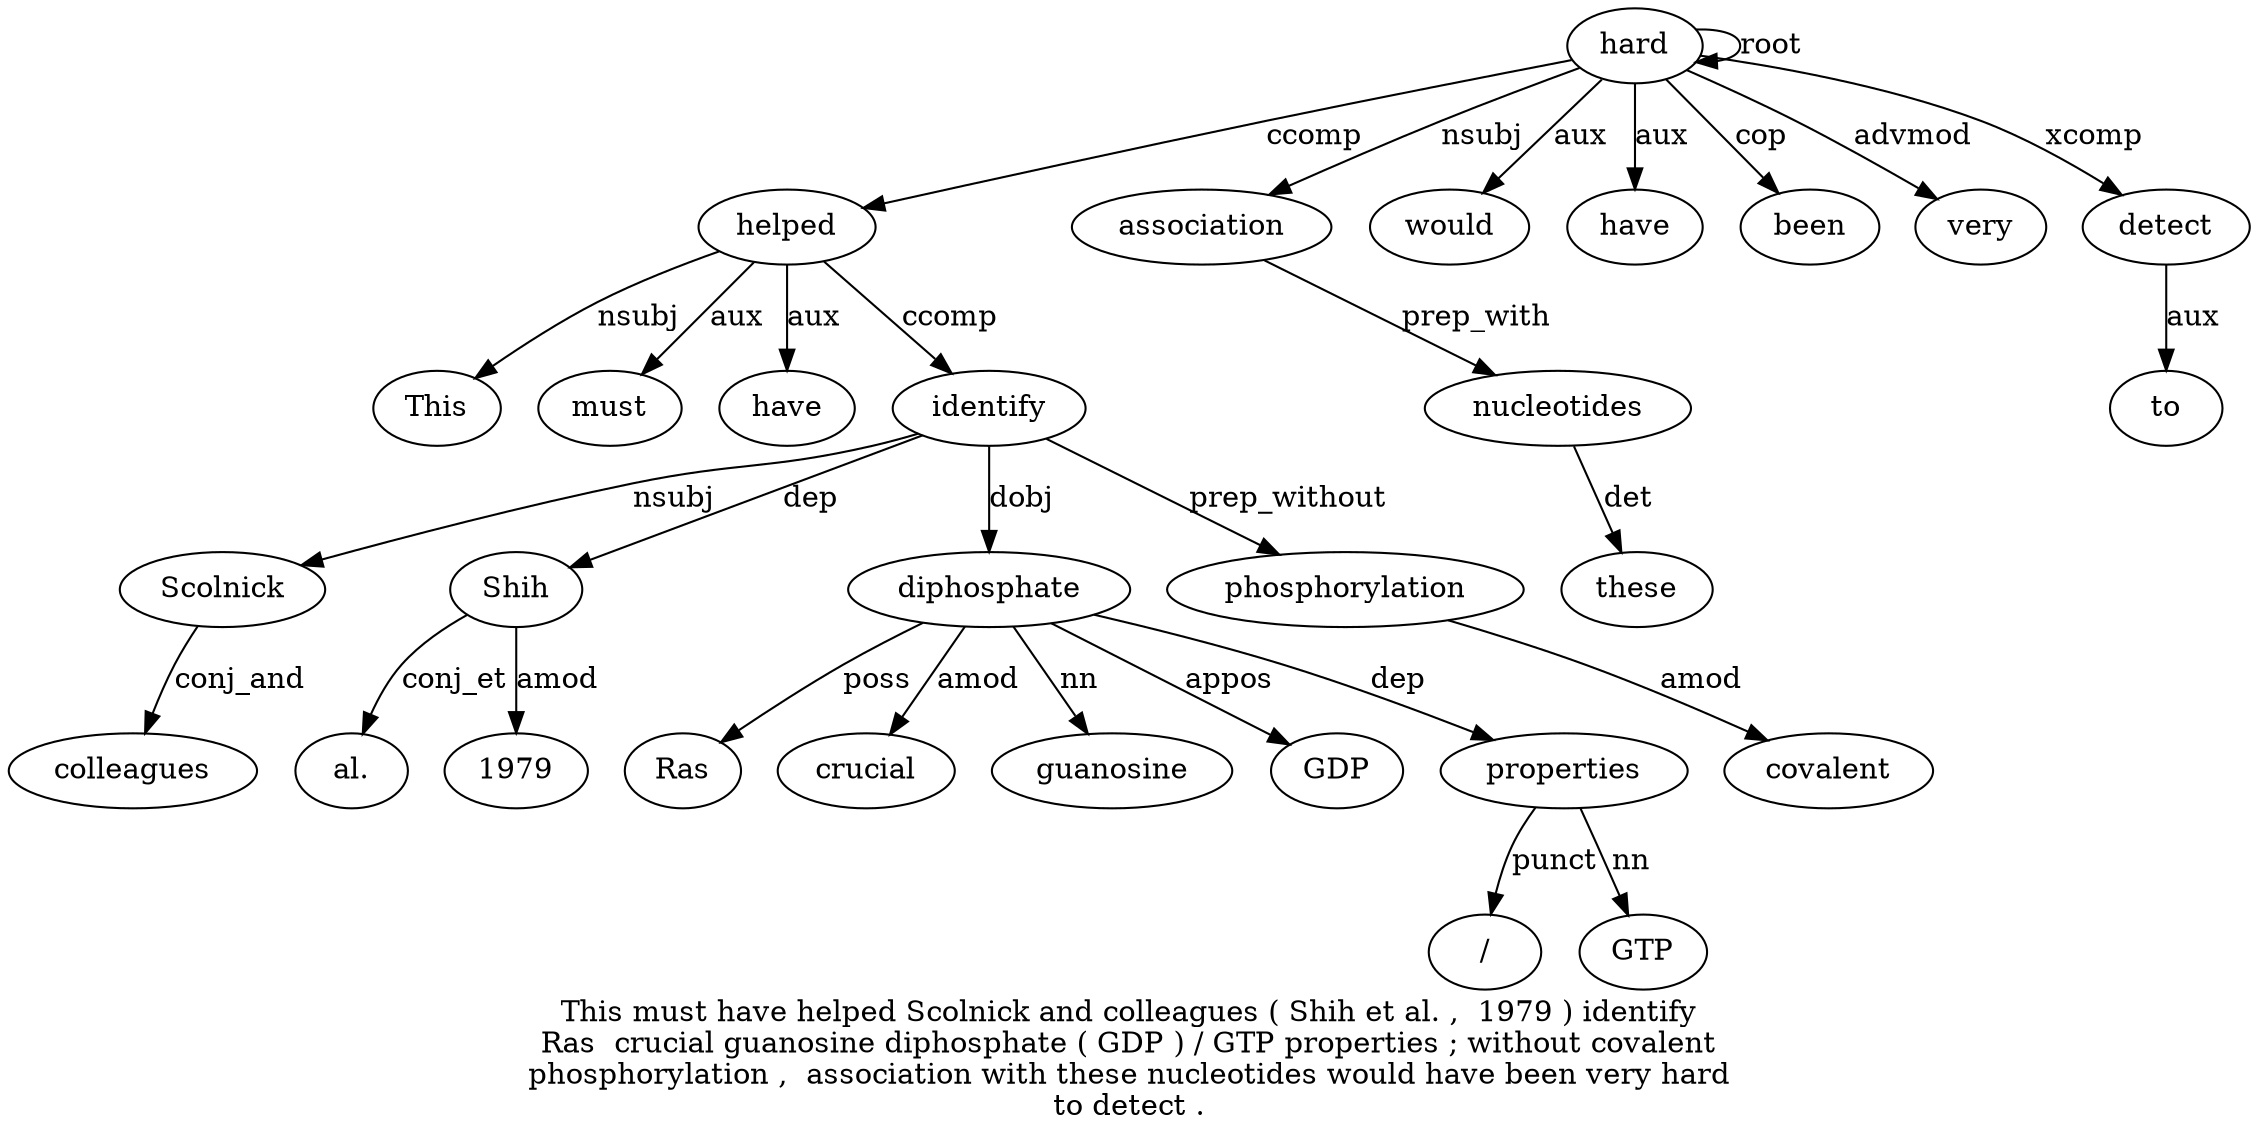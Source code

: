 digraph "This must have helped Scolnick and colleagues ( Shih et al. ,  1979 ) identify Ras  crucial guanosine diphosphate ( GDP ) / GTP properties ; without covalent phosphorylation ,  association with these nucleotides would have been very hard to detect ." {
label="This must have helped Scolnick and colleagues ( Shih et al. ,  1979 ) identify
Ras  crucial guanosine diphosphate ( GDP ) / GTP properties ; without covalent
phosphorylation ,  association with these nucleotides would have been very hard
to detect .";
helped4 [style=filled, fillcolor=white, label=helped];
This1 [style=filled, fillcolor=white, label=This];
helped4 -> This1  [label=nsubj];
must2 [style=filled, fillcolor=white, label=must];
helped4 -> must2  [label=aux];
have3 [style=filled, fillcolor=white, label=have];
helped4 -> have3  [label=aux];
hard40 [style=filled, fillcolor=white, label=hard];
hard40 -> helped4  [label=ccomp];
identify15 [style=filled, fillcolor=white, label=identify];
Scolnick5 [style=filled, fillcolor=white, label=Scolnick];
identify15 -> Scolnick5  [label=nsubj];
colleagues7 [style=filled, fillcolor=white, label=colleagues];
Scolnick5 -> colleagues7  [label=conj_and];
Shih9 [style=filled, fillcolor=white, label=Shih];
identify15 -> Shih9  [label=dep];
"al.11" [style=filled, fillcolor=white, label="al."];
Shih9 -> "al.11"  [label=conj_et];
197913 [style=filled, fillcolor=white, label=1979];
Shih9 -> 197913  [label=amod];
helped4 -> identify15  [label=ccomp];
diphosphate20 [style=filled, fillcolor=white, label=diphosphate];
Ras16 [style=filled, fillcolor=white, label=Ras];
diphosphate20 -> Ras16  [label=poss];
crucial18 [style=filled, fillcolor=white, label=crucial];
diphosphate20 -> crucial18  [label=amod];
guanosine19 [style=filled, fillcolor=white, label=guanosine];
diphosphate20 -> guanosine19  [label=nn];
identify15 -> diphosphate20  [label=dobj];
GDP22 [style=filled, fillcolor=white, label=GDP];
diphosphate20 -> GDP22  [label=appos];
properties26 [style=filled, fillcolor=white, label=properties];
"/24" [style=filled, fillcolor=white, label="/"];
properties26 -> "/24"  [label=punct];
GTP25 [style=filled, fillcolor=white, label=GTP];
properties26 -> GTP25  [label=nn];
diphosphate20 -> properties26  [label=dep];
phosphorylation30 [style=filled, fillcolor=white, label=phosphorylation];
covalent29 [style=filled, fillcolor=white, label=covalent];
phosphorylation30 -> covalent29  [label=amod];
identify15 -> phosphorylation30  [label=prep_without];
association32 [style=filled, fillcolor=white, label=association];
hard40 -> association32  [label=nsubj];
nucleotides35 [style=filled, fillcolor=white, label=nucleotides];
these34 [style=filled, fillcolor=white, label=these];
nucleotides35 -> these34  [label=det];
association32 -> nucleotides35  [label=prep_with];
would36 [style=filled, fillcolor=white, label=would];
hard40 -> would36  [label=aux];
have37 [style=filled, fillcolor=white, label=have];
hard40 -> have37  [label=aux];
been38 [style=filled, fillcolor=white, label=been];
hard40 -> been38  [label=cop];
very39 [style=filled, fillcolor=white, label=very];
hard40 -> very39  [label=advmod];
hard40 -> hard40  [label=root];
detect42 [style=filled, fillcolor=white, label=detect];
to41 [style=filled, fillcolor=white, label=to];
detect42 -> to41  [label=aux];
hard40 -> detect42  [label=xcomp];
}
